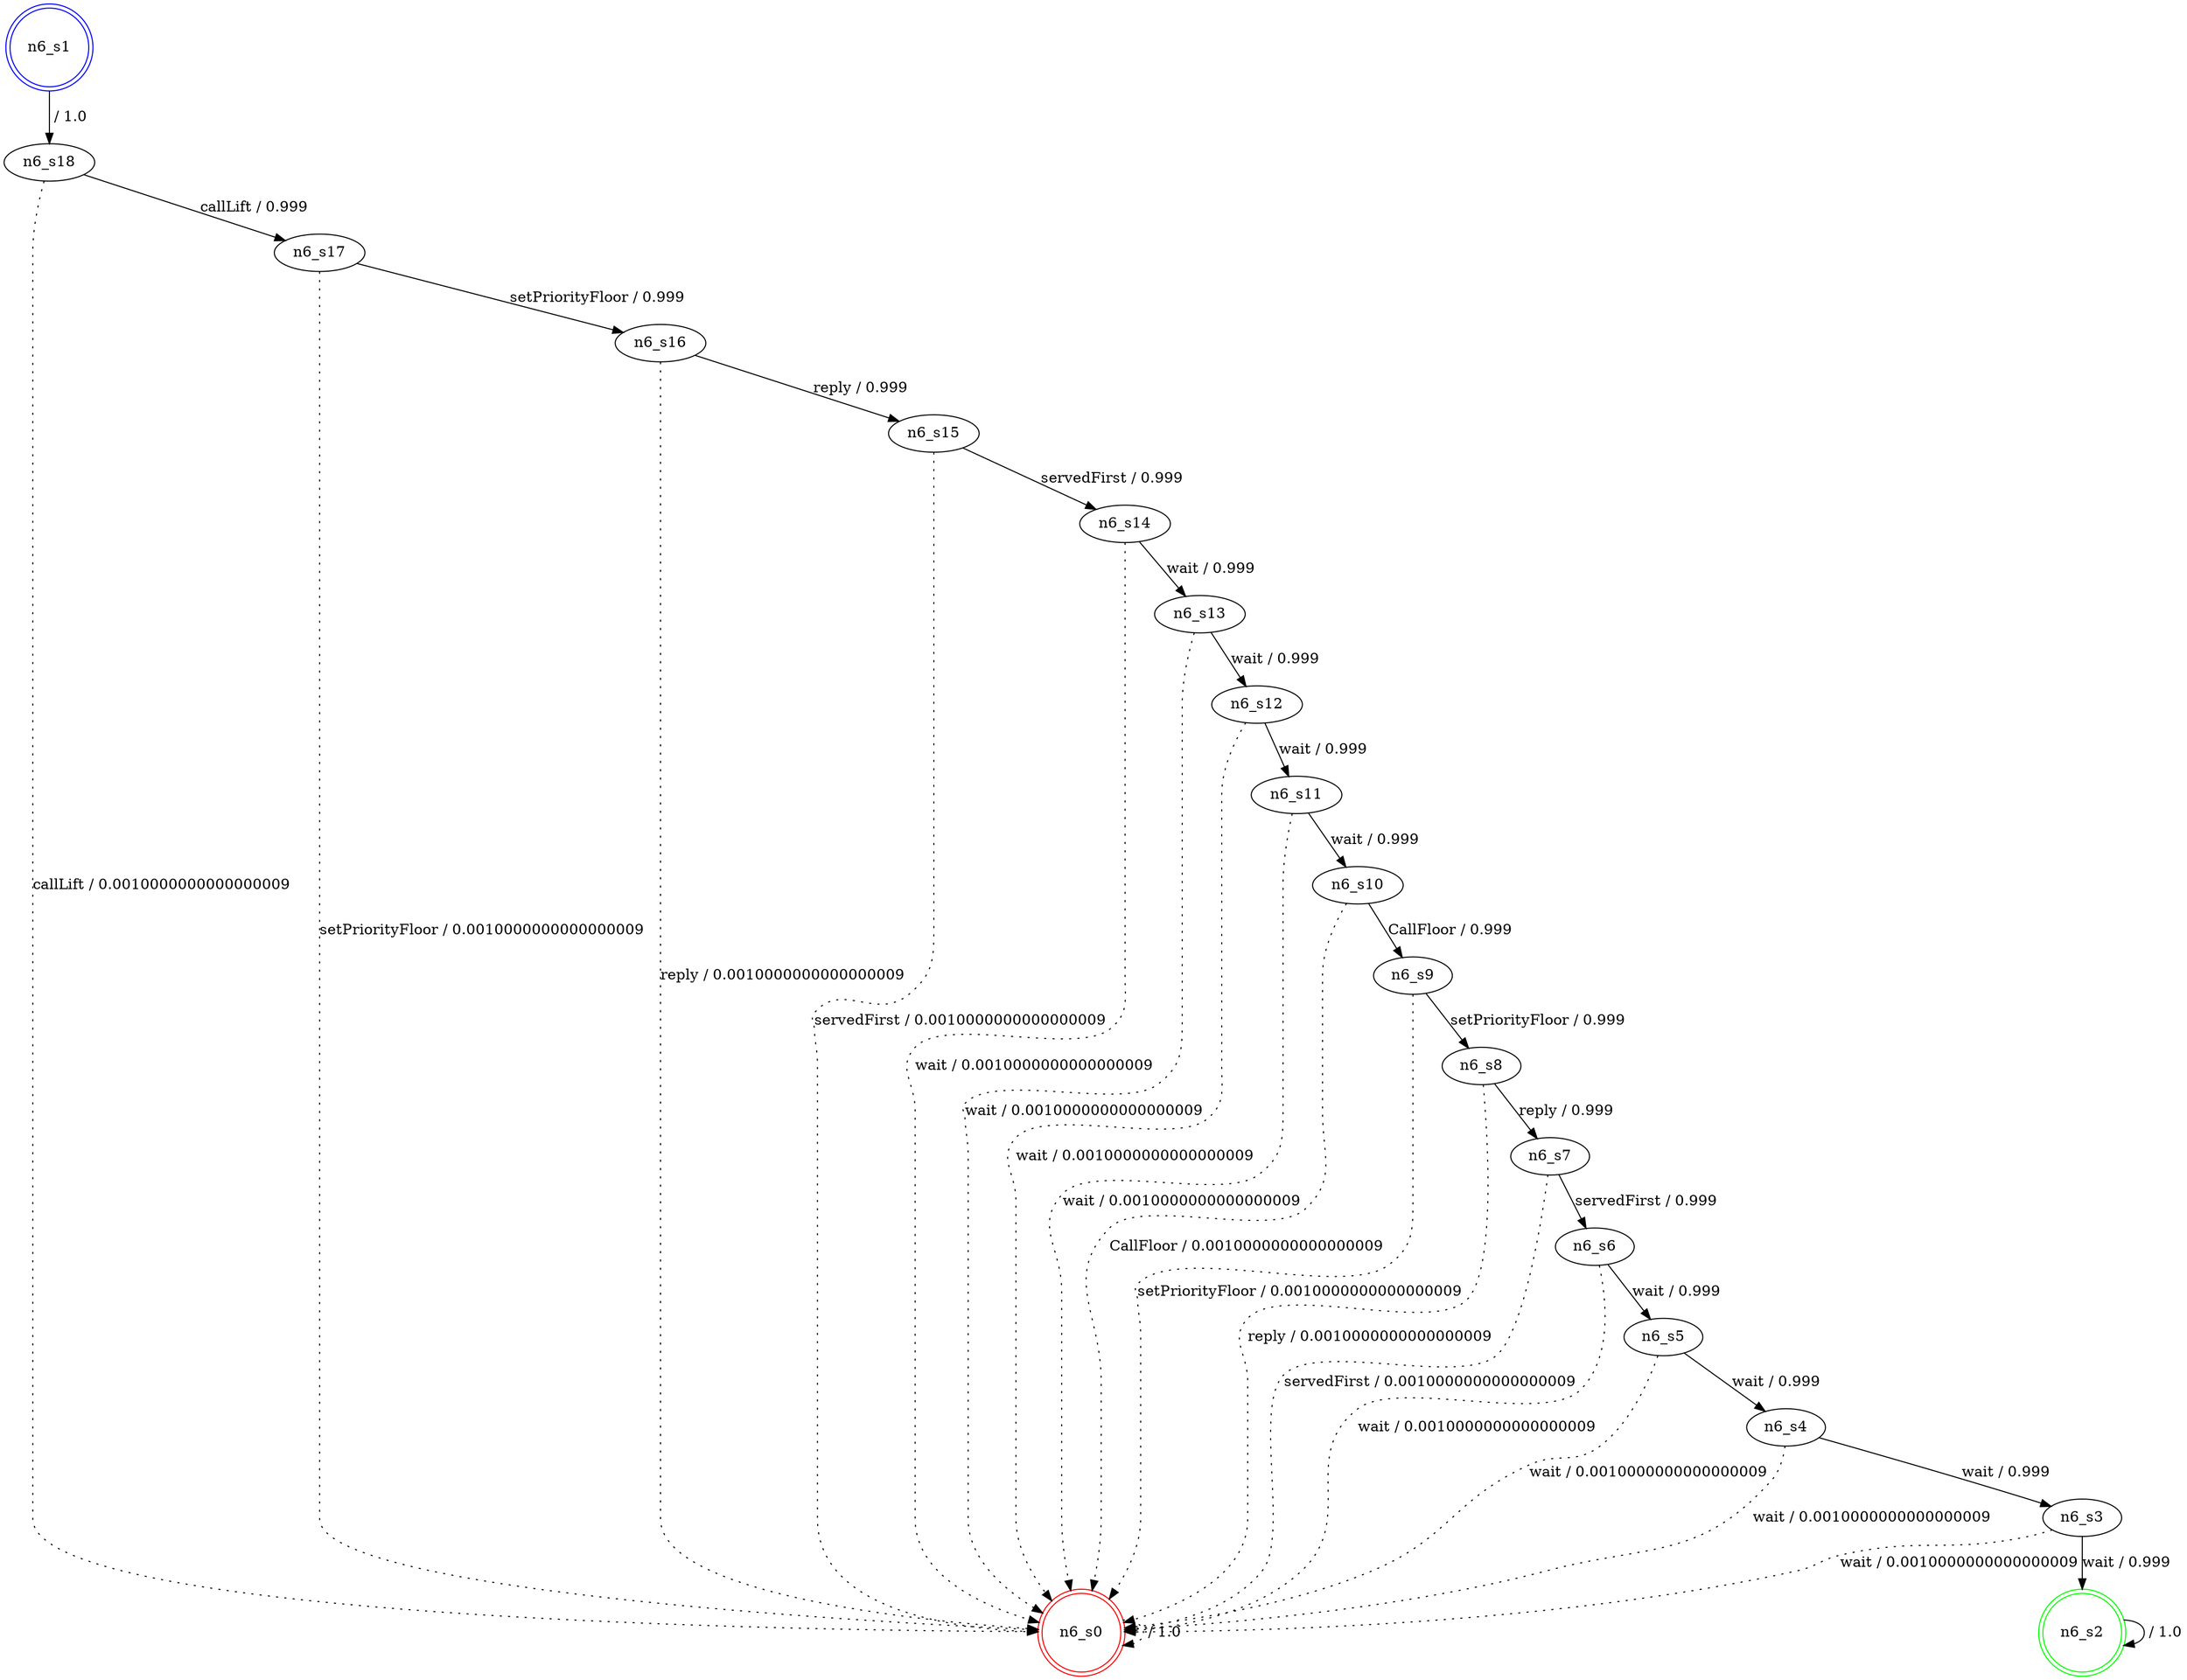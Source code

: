 digraph graphname {
n6_s0 [label="n6_s0",color=red,shape=doublecircle ];
n6_s1 [label="n6_s1",color=blue,shape=doublecircle ];
n6_s2 [label="n6_s2",color=green,shape=doublecircle ];
n6_s3 [label="n6_s3" ];
n6_s4 [label="n6_s4" ];
n6_s5 [label="n6_s5" ];
n6_s6 [label="n6_s6" ];
n6_s7 [label="n6_s7" ];
n6_s8 [label="n6_s8" ];
n6_s9 [label="n6_s9" ];
n6_s10 [label="n6_s10" ];
n6_s11 [label="n6_s11" ];
n6_s12 [label="n6_s12" ];
n6_s13 [label="n6_s13" ];
n6_s14 [label="n6_s14" ];
n6_s15 [label="n6_s15" ];
n6_s16 [label="n6_s16" ];
n6_s17 [label="n6_s17" ];
n6_s18 [label="n6_s18" ];
n6_s0 -> n6_s0 [label=" / 1.0", style=dotted];
n6_s1 -> n6_s18 [label=" / 1.0"];
n6_s2 -> n6_s2 [label=" / 1.0"];
n6_s3 -> n6_s2 [label="wait / 0.999"];
n6_s3 -> n6_s0 [label="wait / 0.0010000000000000009", style=dotted];
n6_s4 -> n6_s3 [label="wait / 0.999"];
n6_s4 -> n6_s0 [label="wait / 0.0010000000000000009", style=dotted];
n6_s5 -> n6_s4 [label="wait / 0.999"];
n6_s5 -> n6_s0 [label="wait / 0.0010000000000000009", style=dotted];
n6_s6 -> n6_s5 [label="wait / 0.999"];
n6_s6 -> n6_s0 [label="wait / 0.0010000000000000009", style=dotted];
n6_s7 -> n6_s6 [label="servedFirst / 0.999"];
n6_s7 -> n6_s0 [label="servedFirst / 0.0010000000000000009", style=dotted];
n6_s8 -> n6_s7 [label="reply / 0.999"];
n6_s8 -> n6_s0 [label="reply / 0.0010000000000000009", style=dotted];
n6_s9 -> n6_s8 [label="setPriorityFloor / 0.999"];
n6_s9 -> n6_s0 [label="setPriorityFloor / 0.0010000000000000009", style=dotted];
n6_s10 -> n6_s9 [label="CallFloor / 0.999"];
n6_s10 -> n6_s0 [label="CallFloor / 0.0010000000000000009", style=dotted];
n6_s11 -> n6_s10 [label="wait / 0.999"];
n6_s11 -> n6_s0 [label="wait / 0.0010000000000000009", style=dotted];
n6_s12 -> n6_s11 [label="wait / 0.999"];
n6_s12 -> n6_s0 [label="wait / 0.0010000000000000009", style=dotted];
n6_s13 -> n6_s12 [label="wait / 0.999"];
n6_s13 -> n6_s0 [label="wait / 0.0010000000000000009", style=dotted];
n6_s14 -> n6_s13 [label="wait / 0.999"];
n6_s14 -> n6_s0 [label="wait / 0.0010000000000000009", style=dotted];
n6_s15 -> n6_s14 [label="servedFirst / 0.999"];
n6_s15 -> n6_s0 [label="servedFirst / 0.0010000000000000009", style=dotted];
n6_s16 -> n6_s15 [label="reply / 0.999"];
n6_s16 -> n6_s0 [label="reply / 0.0010000000000000009", style=dotted];
n6_s17 -> n6_s16 [label="setPriorityFloor / 0.999"];
n6_s17 -> n6_s0 [label="setPriorityFloor / 0.0010000000000000009", style=dotted];
n6_s18 -> n6_s17 [label="callLift / 0.999"];
n6_s18 -> n6_s0 [label="callLift / 0.0010000000000000009", style=dotted];
}